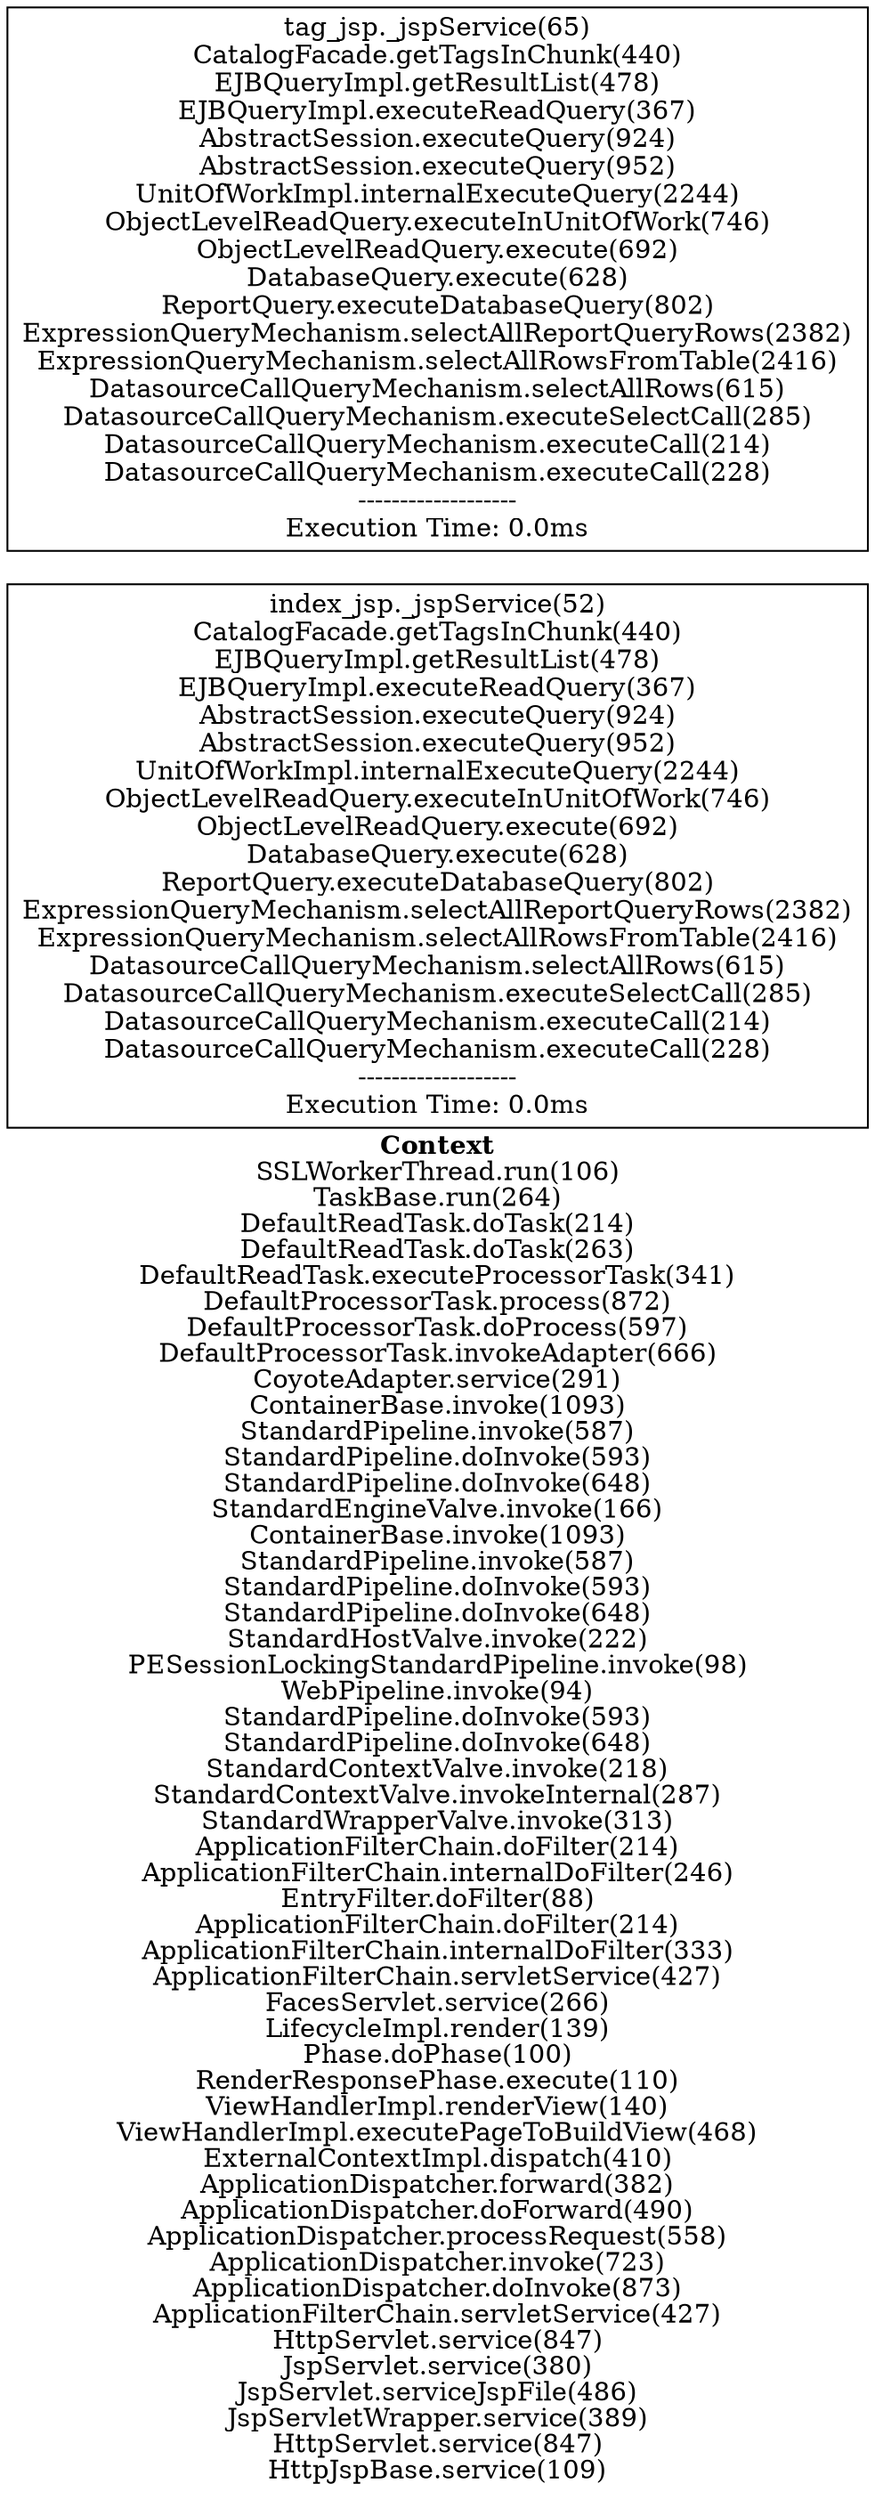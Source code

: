 digraph 158311540 { 
label=<<font face="Times-Bold">Context</font><br/>SSLWorkerThread.run(106)<br/>TaskBase.run(264)<br/>DefaultReadTask.doTask(214)<br/>DefaultReadTask.doTask(263)<br/>DefaultReadTask.executeProcessorTask(341)<br/>DefaultProcessorTask.process(872)<br/>DefaultProcessorTask.doProcess(597)<br/>DefaultProcessorTask.invokeAdapter(666)<br/>CoyoteAdapter.service(291)<br/>ContainerBase.invoke(1093)<br/>StandardPipeline.invoke(587)<br/>StandardPipeline.doInvoke(593)<br/>StandardPipeline.doInvoke(648)<br/>StandardEngineValve.invoke(166)<br/>ContainerBase.invoke(1093)<br/>StandardPipeline.invoke(587)<br/>StandardPipeline.doInvoke(593)<br/>StandardPipeline.doInvoke(648)<br/>StandardHostValve.invoke(222)<br/>PESessionLockingStandardPipeline.invoke(98)<br/>WebPipeline.invoke(94)<br/>StandardPipeline.doInvoke(593)<br/>StandardPipeline.doInvoke(648)<br/>StandardContextValve.invoke(218)<br/>StandardContextValve.invokeInternal(287)<br/>StandardWrapperValve.invoke(313)<br/>ApplicationFilterChain.doFilter(214)<br/>ApplicationFilterChain.internalDoFilter(246)<br/>EntryFilter.doFilter(88)<br/>ApplicationFilterChain.doFilter(214)<br/>ApplicationFilterChain.internalDoFilter(333)<br/>ApplicationFilterChain.servletService(427)<br/>FacesServlet.service(266)<br/>LifecycleImpl.render(139)<br/>Phase.doPhase(100)<br/>RenderResponsePhase.execute(110)<br/>ViewHandlerImpl.renderView(140)<br/>ViewHandlerImpl.executePageToBuildView(468)<br/>ExternalContextImpl.dispatch(410)<br/>ApplicationDispatcher.forward(382)<br/>ApplicationDispatcher.doForward(490)<br/>ApplicationDispatcher.processRequest(558)<br/>ApplicationDispatcher.invoke(723)<br/>ApplicationDispatcher.doInvoke(873)<br/>ApplicationFilterChain.servletService(427)<br/>HttpServlet.service(847)<br/>JspServlet.service(380)<br/>JspServlet.serviceJspFile(486)<br/>JspServletWrapper.service(389)<br/>HttpServlet.service(847)<br/>HttpJspBase.service(109)>;rankdir=RL;
1 [label="index_jsp._jspService(52)\nCatalogFacade.getTagsInChunk(440)\nEJBQueryImpl.getResultList(478)\nEJBQueryImpl.executeReadQuery(367)\nAbstractSession.executeQuery(924)\nAbstractSession.executeQuery(952)\nUnitOfWorkImpl.internalExecuteQuery(2244)\nObjectLevelReadQuery.executeInUnitOfWork(746)\nObjectLevelReadQuery.execute(692)\nDatabaseQuery.execute(628)\nReportQuery.executeDatabaseQuery(802)\nExpressionQueryMechanism.selectAllReportQueryRows(2382)\nExpressionQueryMechanism.selectAllRowsFromTable(2416)\nDatasourceCallQueryMechanism.selectAllRows(615)\nDatasourceCallQueryMechanism.executeSelectCall(285)\nDatasourceCallQueryMechanism.executeCall(214)\nDatasourceCallQueryMechanism.executeCall(228)\n-------------------\nExecution Time: 0.0ms\n", shape=box];
2 [label="tag_jsp._jspService(65)\nCatalogFacade.getTagsInChunk(440)\nEJBQueryImpl.getResultList(478)\nEJBQueryImpl.executeReadQuery(367)\nAbstractSession.executeQuery(924)\nAbstractSession.executeQuery(952)\nUnitOfWorkImpl.internalExecuteQuery(2244)\nObjectLevelReadQuery.executeInUnitOfWork(746)\nObjectLevelReadQuery.execute(692)\nDatabaseQuery.execute(628)\nReportQuery.executeDatabaseQuery(802)\nExpressionQueryMechanism.selectAllReportQueryRows(2382)\nExpressionQueryMechanism.selectAllRowsFromTable(2416)\nDatasourceCallQueryMechanism.selectAllRows(615)\nDatasourceCallQueryMechanism.executeSelectCall(285)\nDatasourceCallQueryMechanism.executeCall(214)\nDatasourceCallQueryMechanism.executeCall(228)\n-------------------\nExecution Time: 0.0ms\n", shape=box];
}

